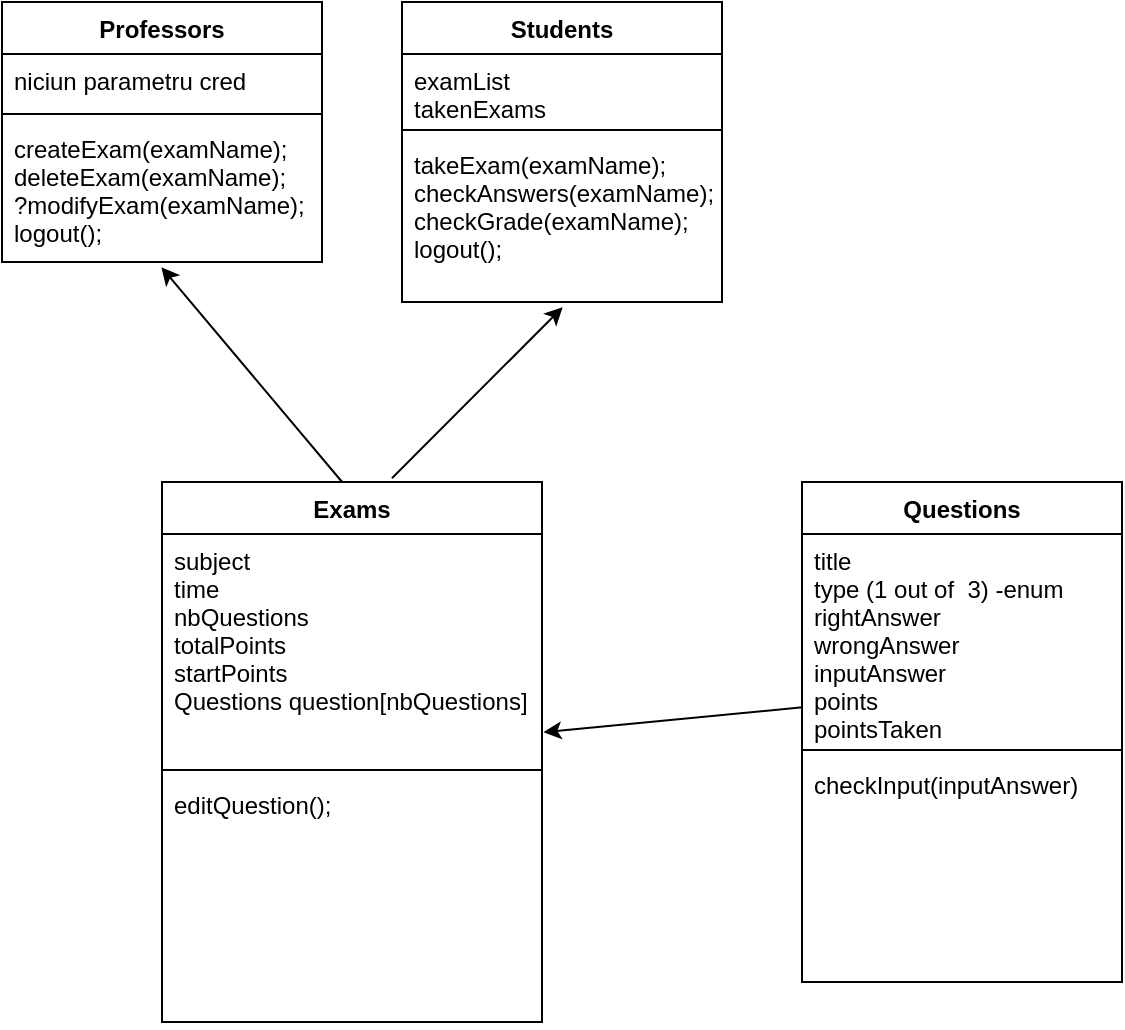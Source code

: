 <mxfile version="14.3.2" type="github"><diagram id="V9ycY93DzVmtKjcSOmmA" name="Page-1"><mxGraphModel dx="981" dy="526" grid="1" gridSize="10" guides="1" tooltips="1" connect="1" arrows="1" fold="1" page="1" pageScale="1" pageWidth="827" pageHeight="1169" math="0" shadow="0"><root><mxCell id="0"/><mxCell id="1" parent="0"/><mxCell id="dalX3cdvfI7Rm5RL9SA2-9" value="Professors" style="swimlane;fontStyle=1;align=center;verticalAlign=top;childLayout=stackLayout;horizontal=1;startSize=26;horizontalStack=0;resizeParent=1;resizeParentMax=0;resizeLast=0;collapsible=1;marginBottom=0;fillColor=#FFFFFF;" vertex="1" parent="1"><mxGeometry x="40" y="40" width="160" height="130" as="geometry"/></mxCell><mxCell id="dalX3cdvfI7Rm5RL9SA2-10" value="niciun parametru cred&#xA;" style="text;strokeColor=none;fillColor=none;align=left;verticalAlign=top;spacingLeft=4;spacingRight=4;overflow=hidden;rotatable=0;points=[[0,0.5],[1,0.5]];portConstraint=eastwest;" vertex="1" parent="dalX3cdvfI7Rm5RL9SA2-9"><mxGeometry y="26" width="160" height="26" as="geometry"/></mxCell><mxCell id="dalX3cdvfI7Rm5RL9SA2-11" value="" style="line;strokeWidth=1;fillColor=none;align=left;verticalAlign=middle;spacingTop=-1;spacingLeft=3;spacingRight=3;rotatable=0;labelPosition=right;points=[];portConstraint=eastwest;" vertex="1" parent="dalX3cdvfI7Rm5RL9SA2-9"><mxGeometry y="52" width="160" height="8" as="geometry"/></mxCell><mxCell id="dalX3cdvfI7Rm5RL9SA2-12" value="createExam(examName);&#xA;deleteExam(examName);&#xA;?modifyExam(examName);&#xA;logout();&#xA;" style="text;strokeColor=none;fillColor=none;align=left;verticalAlign=top;spacingLeft=4;spacingRight=4;overflow=hidden;rotatable=0;points=[[0,0.5],[1,0.5]];portConstraint=eastwest;" vertex="1" parent="dalX3cdvfI7Rm5RL9SA2-9"><mxGeometry y="60" width="160" height="70" as="geometry"/></mxCell><mxCell id="dalX3cdvfI7Rm5RL9SA2-13" value="Students" style="swimlane;fontStyle=1;align=center;verticalAlign=top;childLayout=stackLayout;horizontal=1;startSize=26;horizontalStack=0;resizeParent=1;resizeParentMax=0;resizeLast=0;collapsible=1;marginBottom=0;" vertex="1" parent="1"><mxGeometry x="240" y="40" width="160" height="150" as="geometry"/></mxCell><mxCell id="dalX3cdvfI7Rm5RL9SA2-14" value="examList&#xA;takenExams&#xA;" style="text;strokeColor=none;fillColor=none;align=left;verticalAlign=top;spacingLeft=4;spacingRight=4;overflow=hidden;rotatable=0;points=[[0,0.5],[1,0.5]];portConstraint=eastwest;" vertex="1" parent="dalX3cdvfI7Rm5RL9SA2-13"><mxGeometry y="26" width="160" height="34" as="geometry"/></mxCell><mxCell id="dalX3cdvfI7Rm5RL9SA2-15" value="" style="line;strokeWidth=1;fillColor=none;align=left;verticalAlign=middle;spacingTop=-1;spacingLeft=3;spacingRight=3;rotatable=0;labelPosition=right;points=[];portConstraint=eastwest;" vertex="1" parent="dalX3cdvfI7Rm5RL9SA2-13"><mxGeometry y="60" width="160" height="8" as="geometry"/></mxCell><mxCell id="dalX3cdvfI7Rm5RL9SA2-16" value="takeExam(examName);&#xA;checkAnswers(examName);&#xA;checkGrade(examName);&#xA;logout();&#xA;&#xA;&#xA;&#xA;" style="text;align=left;verticalAlign=top;spacingLeft=4;spacingRight=4;overflow=hidden;rotatable=0;points=[[0,0.5],[1,0.5]];portConstraint=eastwest;" vertex="1" parent="dalX3cdvfI7Rm5RL9SA2-13"><mxGeometry y="68" width="160" height="82" as="geometry"/></mxCell><mxCell id="dalX3cdvfI7Rm5RL9SA2-20" value="Questions&#xA;" style="swimlane;fontStyle=1;align=center;verticalAlign=top;childLayout=stackLayout;horizontal=1;startSize=26;horizontalStack=0;resizeParent=1;resizeParentMax=0;resizeLast=0;collapsible=1;marginBottom=0;" vertex="1" parent="1"><mxGeometry x="440" y="280" width="160" height="250" as="geometry"/></mxCell><mxCell id="dalX3cdvfI7Rm5RL9SA2-21" value="title&#xA;type (1 out of  3) -enum&#xA;rightAnswer&#xA;wrongAnswer&#xA;inputAnswer&#xA;points&#xA;pointsTaken&#xA;&#xA;&#xA;&#xA;" style="text;strokeColor=none;fillColor=none;align=left;verticalAlign=top;spacingLeft=4;spacingRight=4;overflow=hidden;rotatable=0;points=[[0,0.5],[1,0.5]];portConstraint=eastwest;" vertex="1" parent="dalX3cdvfI7Rm5RL9SA2-20"><mxGeometry y="26" width="160" height="104" as="geometry"/></mxCell><mxCell id="dalX3cdvfI7Rm5RL9SA2-22" value="" style="line;strokeWidth=1;fillColor=none;align=left;verticalAlign=middle;spacingTop=-1;spacingLeft=3;spacingRight=3;rotatable=0;labelPosition=right;points=[];portConstraint=eastwest;" vertex="1" parent="dalX3cdvfI7Rm5RL9SA2-20"><mxGeometry y="130" width="160" height="8" as="geometry"/></mxCell><mxCell id="dalX3cdvfI7Rm5RL9SA2-23" value="checkInput(inputAnswer)" style="text;strokeColor=none;fillColor=none;align=left;verticalAlign=top;spacingLeft=4;spacingRight=4;overflow=hidden;rotatable=0;points=[[0,0.5],[1,0.5]];portConstraint=eastwest;" vertex="1" parent="dalX3cdvfI7Rm5RL9SA2-20"><mxGeometry y="138" width="160" height="112" as="geometry"/></mxCell><mxCell id="dalX3cdvfI7Rm5RL9SA2-24" value="Exams" style="swimlane;fontStyle=1;align=center;verticalAlign=top;childLayout=stackLayout;horizontal=1;startSize=26;horizontalStack=0;resizeParent=1;resizeParentMax=0;resizeLast=0;collapsible=1;marginBottom=0;" vertex="1" parent="1"><mxGeometry x="120" y="280" width="190" height="270" as="geometry"/></mxCell><mxCell id="dalX3cdvfI7Rm5RL9SA2-25" value="subject&#xA;time&#xA;nbQuestions&#xA;totalPoints&#xA;startPoints&#xA;Questions question[nbQuestions]&#xA;&#xA;&#xA;" style="text;strokeColor=none;fillColor=none;align=left;verticalAlign=top;spacingLeft=4;spacingRight=4;overflow=hidden;rotatable=0;points=[[0,0.5],[1,0.5]];portConstraint=eastwest;" vertex="1" parent="dalX3cdvfI7Rm5RL9SA2-24"><mxGeometry y="26" width="190" height="114" as="geometry"/></mxCell><mxCell id="dalX3cdvfI7Rm5RL9SA2-26" value="" style="line;strokeWidth=1;fillColor=none;align=left;verticalAlign=middle;spacingTop=-1;spacingLeft=3;spacingRight=3;rotatable=0;labelPosition=right;points=[];portConstraint=eastwest;" vertex="1" parent="dalX3cdvfI7Rm5RL9SA2-24"><mxGeometry y="140" width="190" height="8" as="geometry"/></mxCell><mxCell id="dalX3cdvfI7Rm5RL9SA2-27" value="editQuestion();&#xA;" style="text;strokeColor=none;fillColor=none;align=left;verticalAlign=top;spacingLeft=4;spacingRight=4;overflow=hidden;rotatable=0;points=[[0,0.5],[1,0.5]];portConstraint=eastwest;" vertex="1" parent="dalX3cdvfI7Rm5RL9SA2-24"><mxGeometry y="148" width="190" height="122" as="geometry"/></mxCell><mxCell id="dalX3cdvfI7Rm5RL9SA2-30" value="" style="endArrow=classic;html=1;entryX=0.498;entryY=1.037;entryDx=0;entryDy=0;entryPerimeter=0;exitX=0.474;exitY=0;exitDx=0;exitDy=0;exitPerimeter=0;" edge="1" parent="1" source="dalX3cdvfI7Rm5RL9SA2-24" target="dalX3cdvfI7Rm5RL9SA2-12"><mxGeometry width="50" height="50" relative="1" as="geometry"><mxPoint x="60" y="300" as="sourcePoint"/><mxPoint x="110" y="250" as="targetPoint"/></mxGeometry></mxCell><mxCell id="dalX3cdvfI7Rm5RL9SA2-32" value="" style="endArrow=classic;html=1;exitX=0.605;exitY=-0.007;exitDx=0;exitDy=0;exitPerimeter=0;entryX=0.502;entryY=1.032;entryDx=0;entryDy=0;entryPerimeter=0;" edge="1" parent="1" source="dalX3cdvfI7Rm5RL9SA2-24" target="dalX3cdvfI7Rm5RL9SA2-16"><mxGeometry width="50" height="50" relative="1" as="geometry"><mxPoint x="290" y="270" as="sourcePoint"/><mxPoint x="340" y="220" as="targetPoint"/></mxGeometry></mxCell><mxCell id="dalX3cdvfI7Rm5RL9SA2-33" value="" style="endArrow=classic;html=1;exitX=0.002;exitY=0.833;exitDx=0;exitDy=0;exitPerimeter=0;entryX=1.004;entryY=0.869;entryDx=0;entryDy=0;entryPerimeter=0;" edge="1" parent="1" source="dalX3cdvfI7Rm5RL9SA2-21" target="dalX3cdvfI7Rm5RL9SA2-25"><mxGeometry width="50" height="50" relative="1" as="geometry"><mxPoint x="320" y="380" as="sourcePoint"/><mxPoint x="340" y="410" as="targetPoint"/><Array as="points"/></mxGeometry></mxCell></root></mxGraphModel></diagram></mxfile>
